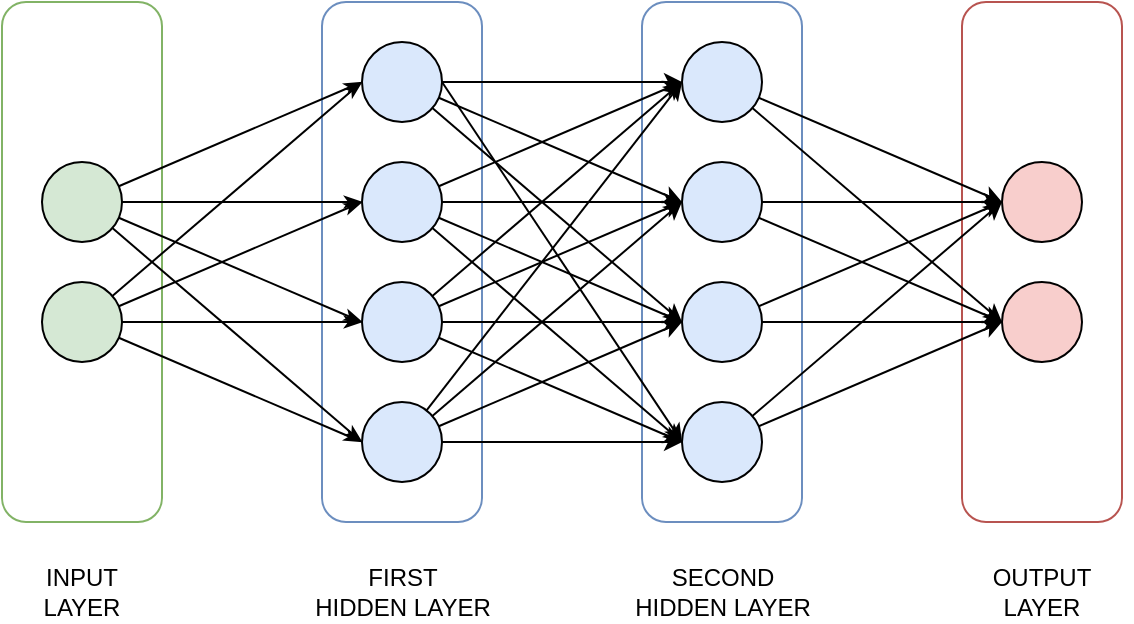 <mxfile version="16.5.2" type="device"><diagram id="3gE9OiraH21GJK8z_dfZ" name="Page-1"><mxGraphModel dx="1038" dy="513" grid="1" gridSize="10" guides="1" tooltips="1" connect="1" arrows="1" fold="1" page="1" pageScale="1" pageWidth="827" pageHeight="1169" math="0" shadow="0"><root><mxCell id="0"/><mxCell id="1" parent="0"/><mxCell id="aHfuixcdsUa5UXl1CN28-52" value="" style="rounded=1;whiteSpace=wrap;html=1;fillColor=none;strokeColor=#b85450;" parent="1" vertex="1"><mxGeometry x="620" y="80" width="80" height="260" as="geometry"/></mxCell><mxCell id="aHfuixcdsUa5UXl1CN28-51" value="" style="rounded=1;whiteSpace=wrap;html=1;fillColor=none;strokeColor=#6c8ebf;" parent="1" vertex="1"><mxGeometry x="460" y="80" width="80" height="260" as="geometry"/></mxCell><mxCell id="aHfuixcdsUa5UXl1CN28-50" value="" style="rounded=1;whiteSpace=wrap;html=1;fillColor=none;strokeColor=#6c8ebf;" parent="1" vertex="1"><mxGeometry x="300" y="80" width="80" height="260" as="geometry"/></mxCell><mxCell id="aHfuixcdsUa5UXl1CN28-49" value="" style="rounded=1;whiteSpace=wrap;html=1;fillColor=none;strokeColor=#82b366;" parent="1" vertex="1"><mxGeometry x="140" y="80" width="80" height="260" as="geometry"/></mxCell><mxCell id="aHfuixcdsUa5UXl1CN28-5" style="edgeStyle=orthogonalEdgeStyle;rounded=0;orthogonalLoop=1;jettySize=auto;html=1;entryX=0;entryY=0.5;entryDx=0;entryDy=0;endArrow=classicThin;endFill=1;" parent="1" source="aHfuixcdsUa5UXl1CN28-1" target="aHfuixcdsUa5UXl1CN28-6" edge="1"><mxGeometry relative="1" as="geometry"><mxPoint x="240" y="180" as="targetPoint"/></mxGeometry></mxCell><mxCell id="aHfuixcdsUa5UXl1CN28-24" style="rounded=0;orthogonalLoop=1;jettySize=auto;html=1;entryX=0;entryY=0.5;entryDx=0;entryDy=0;endArrow=classicThin;endFill=1;" parent="1" source="aHfuixcdsUa5UXl1CN28-1" target="aHfuixcdsUa5UXl1CN28-22" edge="1"><mxGeometry relative="1" as="geometry"/></mxCell><mxCell id="aHfuixcdsUa5UXl1CN28-25" style="edgeStyle=none;rounded=0;orthogonalLoop=1;jettySize=auto;html=1;entryX=0;entryY=0.5;entryDx=0;entryDy=0;endArrow=classicThin;endFill=1;" parent="1" source="aHfuixcdsUa5UXl1CN28-1" target="aHfuixcdsUa5UXl1CN28-14" edge="1"><mxGeometry relative="1" as="geometry"/></mxCell><mxCell id="aHfuixcdsUa5UXl1CN28-26" style="edgeStyle=none;rounded=0;orthogonalLoop=1;jettySize=auto;html=1;entryX=0;entryY=0.5;entryDx=0;entryDy=0;endArrow=classicThin;endFill=1;" parent="1" source="aHfuixcdsUa5UXl1CN28-1" target="aHfuixcdsUa5UXl1CN28-19" edge="1"><mxGeometry relative="1" as="geometry"/></mxCell><mxCell id="aHfuixcdsUa5UXl1CN28-1" value="" style="ellipse;whiteSpace=wrap;html=1;aspect=fixed;fillColor=#d5e8d4;strokeColor=#000000;" parent="1" vertex="1"><mxGeometry x="160" y="160" width="40" height="40" as="geometry"/></mxCell><mxCell id="aHfuixcdsUa5UXl1CN28-7" style="edgeStyle=orthogonalEdgeStyle;rounded=0;orthogonalLoop=1;jettySize=auto;html=1;entryX=0;entryY=0.5;entryDx=0;entryDy=0;endArrow=classic;endFill=1;" parent="1" source="aHfuixcdsUa5UXl1CN28-6" target="aHfuixcdsUa5UXl1CN28-8" edge="1"><mxGeometry relative="1" as="geometry"><mxPoint x="480" y="180" as="targetPoint"/></mxGeometry></mxCell><mxCell id="aHfuixcdsUa5UXl1CN28-33" style="edgeStyle=none;rounded=0;orthogonalLoop=1;jettySize=auto;html=1;entryX=0;entryY=0.5;entryDx=0;entryDy=0;endArrow=classic;endFill=1;" parent="1" source="aHfuixcdsUa5UXl1CN28-6" target="aHfuixcdsUa5UXl1CN28-23" edge="1"><mxGeometry relative="1" as="geometry"/></mxCell><mxCell id="aHfuixcdsUa5UXl1CN28-34" style="edgeStyle=none;rounded=0;orthogonalLoop=1;jettySize=auto;html=1;entryX=0;entryY=0.5;entryDx=0;entryDy=0;endArrow=classic;endFill=1;" parent="1" source="aHfuixcdsUa5UXl1CN28-6" target="aHfuixcdsUa5UXl1CN28-16" edge="1"><mxGeometry relative="1" as="geometry"/></mxCell><mxCell id="aHfuixcdsUa5UXl1CN28-35" style="edgeStyle=none;rounded=0;orthogonalLoop=1;jettySize=auto;html=1;entryX=0;entryY=0.5;entryDx=0;entryDy=0;endArrow=classic;endFill=1;" parent="1" source="aHfuixcdsUa5UXl1CN28-6" target="aHfuixcdsUa5UXl1CN28-20" edge="1"><mxGeometry relative="1" as="geometry"/></mxCell><mxCell id="aHfuixcdsUa5UXl1CN28-6" value="" style="ellipse;whiteSpace=wrap;html=1;aspect=fixed;fillColor=#dae8fc;strokeColor=#000000;" parent="1" vertex="1"><mxGeometry x="320" y="160" width="40" height="40" as="geometry"/></mxCell><mxCell id="aHfuixcdsUa5UXl1CN28-9" style="edgeStyle=orthogonalEdgeStyle;rounded=0;orthogonalLoop=1;jettySize=auto;html=1;entryX=0;entryY=0.5;entryDx=0;entryDy=0;" parent="1" source="aHfuixcdsUa5UXl1CN28-8" target="aHfuixcdsUa5UXl1CN28-10" edge="1"><mxGeometry relative="1" as="geometry"><mxPoint x="640" y="180" as="targetPoint"/></mxGeometry></mxCell><mxCell id="aHfuixcdsUa5UXl1CN28-45" style="edgeStyle=none;rounded=0;orthogonalLoop=1;jettySize=auto;html=1;entryX=0;entryY=0.5;entryDx=0;entryDy=0;" parent="1" source="aHfuixcdsUa5UXl1CN28-8" edge="1" target="aHfuixcdsUa5UXl1CN28-17"><mxGeometry relative="1" as="geometry"><mxPoint x="640" y="260" as="targetPoint"/></mxGeometry></mxCell><mxCell id="aHfuixcdsUa5UXl1CN28-8" value="" style="ellipse;whiteSpace=wrap;html=1;aspect=fixed;fillColor=#dae8fc;strokeColor=#000000;" parent="1" vertex="1"><mxGeometry x="480" y="160" width="40" height="40" as="geometry"/></mxCell><mxCell id="aHfuixcdsUa5UXl1CN28-10" value="" style="ellipse;whiteSpace=wrap;html=1;aspect=fixed;fillColor=#f8cecc;strokeColor=#000000;" parent="1" vertex="1"><mxGeometry x="640" y="160" width="40" height="40" as="geometry"/></mxCell><mxCell id="aHfuixcdsUa5UXl1CN28-11" style="edgeStyle=orthogonalEdgeStyle;rounded=0;orthogonalLoop=1;jettySize=auto;html=1;entryX=0;entryY=0.5;entryDx=0;entryDy=0;endArrow=classicThin;endFill=1;" parent="1" source="aHfuixcdsUa5UXl1CN28-12" target="aHfuixcdsUa5UXl1CN28-14" edge="1"><mxGeometry relative="1" as="geometry"><mxPoint x="240" y="260" as="targetPoint"/></mxGeometry></mxCell><mxCell id="aHfuixcdsUa5UXl1CN28-27" style="edgeStyle=none;rounded=0;orthogonalLoop=1;jettySize=auto;html=1;entryX=0;entryY=0.5;entryDx=0;entryDy=0;endArrow=classicThin;endFill=1;" parent="1" source="aHfuixcdsUa5UXl1CN28-12" target="aHfuixcdsUa5UXl1CN28-22" edge="1"><mxGeometry relative="1" as="geometry"/></mxCell><mxCell id="aHfuixcdsUa5UXl1CN28-28" style="edgeStyle=none;rounded=0;orthogonalLoop=1;jettySize=auto;html=1;entryX=0;entryY=0.5;entryDx=0;entryDy=0;endArrow=classicThin;endFill=1;" parent="1" source="aHfuixcdsUa5UXl1CN28-12" target="aHfuixcdsUa5UXl1CN28-6" edge="1"><mxGeometry relative="1" as="geometry"/></mxCell><mxCell id="aHfuixcdsUa5UXl1CN28-29" style="edgeStyle=none;rounded=0;orthogonalLoop=1;jettySize=auto;html=1;entryX=0;entryY=0.5;entryDx=0;entryDy=0;endArrow=classicThin;endFill=1;" parent="1" source="aHfuixcdsUa5UXl1CN28-12" target="aHfuixcdsUa5UXl1CN28-19" edge="1"><mxGeometry relative="1" as="geometry"/></mxCell><mxCell id="aHfuixcdsUa5UXl1CN28-12" value="" style="ellipse;whiteSpace=wrap;html=1;aspect=fixed;fillColor=#d5e8d4;strokeColor=#000000;" parent="1" vertex="1"><mxGeometry x="160" y="220" width="40" height="40" as="geometry"/></mxCell><mxCell id="aHfuixcdsUa5UXl1CN28-13" style="edgeStyle=orthogonalEdgeStyle;rounded=0;orthogonalLoop=1;jettySize=auto;html=1;entryX=0;entryY=0.5;entryDx=0;entryDy=0;endArrow=classic;endFill=1;" parent="1" source="aHfuixcdsUa5UXl1CN28-14" target="aHfuixcdsUa5UXl1CN28-16" edge="1"><mxGeometry relative="1" as="geometry"><mxPoint x="480" y="240" as="targetPoint"/></mxGeometry></mxCell><mxCell id="aHfuixcdsUa5UXl1CN28-36" style="edgeStyle=none;rounded=0;orthogonalLoop=1;jettySize=auto;html=1;entryX=0;entryY=0.5;entryDx=0;entryDy=0;endArrow=classic;endFill=1;" parent="1" source="aHfuixcdsUa5UXl1CN28-14" target="aHfuixcdsUa5UXl1CN28-23" edge="1"><mxGeometry relative="1" as="geometry"/></mxCell><mxCell id="aHfuixcdsUa5UXl1CN28-37" style="edgeStyle=none;rounded=0;orthogonalLoop=1;jettySize=auto;html=1;entryX=0;entryY=0.5;entryDx=0;entryDy=0;endArrow=classic;endFill=1;" parent="1" source="aHfuixcdsUa5UXl1CN28-14" target="aHfuixcdsUa5UXl1CN28-8" edge="1"><mxGeometry relative="1" as="geometry"/></mxCell><mxCell id="aHfuixcdsUa5UXl1CN28-38" style="edgeStyle=none;rounded=0;orthogonalLoop=1;jettySize=auto;html=1;entryX=0;entryY=0.5;entryDx=0;entryDy=0;endArrow=classic;endFill=1;" parent="1" source="aHfuixcdsUa5UXl1CN28-14" target="aHfuixcdsUa5UXl1CN28-20" edge="1"><mxGeometry relative="1" as="geometry"/></mxCell><mxCell id="aHfuixcdsUa5UXl1CN28-14" value="" style="ellipse;whiteSpace=wrap;html=1;aspect=fixed;fillColor=#dae8fc;strokeColor=#000000;" parent="1" vertex="1"><mxGeometry x="320" y="220" width="40" height="40" as="geometry"/></mxCell><mxCell id="aHfuixcdsUa5UXl1CN28-15" style="edgeStyle=orthogonalEdgeStyle;rounded=0;orthogonalLoop=1;jettySize=auto;html=1;entryX=0;entryY=0.5;entryDx=0;entryDy=0;" parent="1" source="aHfuixcdsUa5UXl1CN28-16" target="aHfuixcdsUa5UXl1CN28-17" edge="1"><mxGeometry relative="1" as="geometry"><mxPoint x="640" y="260" as="targetPoint"/></mxGeometry></mxCell><mxCell id="aHfuixcdsUa5UXl1CN28-47" style="edgeStyle=none;rounded=0;orthogonalLoop=1;jettySize=auto;html=1;entryX=0;entryY=0.5;entryDx=0;entryDy=0;" parent="1" source="aHfuixcdsUa5UXl1CN28-16" target="aHfuixcdsUa5UXl1CN28-10" edge="1"><mxGeometry relative="1" as="geometry"/></mxCell><mxCell id="aHfuixcdsUa5UXl1CN28-16" value="" style="ellipse;whiteSpace=wrap;html=1;aspect=fixed;fillColor=#dae8fc;strokeColor=#000000;" parent="1" vertex="1"><mxGeometry x="480" y="220" width="40" height="40" as="geometry"/></mxCell><mxCell id="aHfuixcdsUa5UXl1CN28-17" value="" style="ellipse;whiteSpace=wrap;html=1;aspect=fixed;fillColor=#f8cecc;strokeColor=#000000;" parent="1" vertex="1"><mxGeometry x="640" y="220" width="40" height="40" as="geometry"/></mxCell><mxCell id="aHfuixcdsUa5UXl1CN28-18" style="edgeStyle=orthogonalEdgeStyle;rounded=0;orthogonalLoop=1;jettySize=auto;html=1;entryX=0;entryY=0.5;entryDx=0;entryDy=0;endArrow=classic;endFill=1;" parent="1" source="aHfuixcdsUa5UXl1CN28-19" target="aHfuixcdsUa5UXl1CN28-20" edge="1"><mxGeometry relative="1" as="geometry"><mxPoint x="480" y="300" as="targetPoint"/></mxGeometry></mxCell><mxCell id="aHfuixcdsUa5UXl1CN28-39" style="edgeStyle=none;rounded=0;orthogonalLoop=1;jettySize=auto;html=1;entryX=0;entryY=0.5;entryDx=0;entryDy=0;endArrow=classic;endFill=1;" parent="1" source="aHfuixcdsUa5UXl1CN28-19" target="aHfuixcdsUa5UXl1CN28-23" edge="1"><mxGeometry relative="1" as="geometry"/></mxCell><mxCell id="aHfuixcdsUa5UXl1CN28-40" style="edgeStyle=none;rounded=0;orthogonalLoop=1;jettySize=auto;html=1;entryX=0;entryY=0.5;entryDx=0;entryDy=0;endArrow=classic;endFill=1;" parent="1" source="aHfuixcdsUa5UXl1CN28-19" target="aHfuixcdsUa5UXl1CN28-8" edge="1"><mxGeometry relative="1" as="geometry"/></mxCell><mxCell id="aHfuixcdsUa5UXl1CN28-41" style="edgeStyle=none;rounded=0;orthogonalLoop=1;jettySize=auto;html=1;entryX=0;entryY=0.5;entryDx=0;entryDy=0;endArrow=classic;endFill=1;" parent="1" source="aHfuixcdsUa5UXl1CN28-19" target="aHfuixcdsUa5UXl1CN28-16" edge="1"><mxGeometry relative="1" as="geometry"/></mxCell><mxCell id="aHfuixcdsUa5UXl1CN28-19" value="" style="ellipse;whiteSpace=wrap;html=1;aspect=fixed;fillColor=#dae8fc;strokeColor=#000000;" parent="1" vertex="1"><mxGeometry x="320" y="280" width="40" height="40" as="geometry"/></mxCell><mxCell id="aHfuixcdsUa5UXl1CN28-46" style="edgeStyle=none;rounded=0;orthogonalLoop=1;jettySize=auto;html=1;entryX=0;entryY=0.5;entryDx=0;entryDy=0;" parent="1" source="aHfuixcdsUa5UXl1CN28-20" target="aHfuixcdsUa5UXl1CN28-17" edge="1"><mxGeometry relative="1" as="geometry"/></mxCell><mxCell id="aHfuixcdsUa5UXl1CN28-48" style="edgeStyle=none;rounded=0;orthogonalLoop=1;jettySize=auto;html=1;entryX=0;entryY=0.5;entryDx=0;entryDy=0;" parent="1" source="aHfuixcdsUa5UXl1CN28-20" target="aHfuixcdsUa5UXl1CN28-10" edge="1"><mxGeometry relative="1" as="geometry"/></mxCell><mxCell id="aHfuixcdsUa5UXl1CN28-20" value="" style="ellipse;whiteSpace=wrap;html=1;aspect=fixed;fillColor=#dae8fc;strokeColor=#000000;" parent="1" vertex="1"><mxGeometry x="480" y="280" width="40" height="40" as="geometry"/></mxCell><mxCell id="aHfuixcdsUa5UXl1CN28-21" style="edgeStyle=orthogonalEdgeStyle;rounded=0;orthogonalLoop=1;jettySize=auto;html=1;entryX=0;entryY=0.5;entryDx=0;entryDy=0;endArrow=classic;endFill=1;" parent="1" source="aHfuixcdsUa5UXl1CN28-22" target="aHfuixcdsUa5UXl1CN28-23" edge="1"><mxGeometry relative="1" as="geometry"><mxPoint x="480" y="120" as="targetPoint"/></mxGeometry></mxCell><mxCell id="aHfuixcdsUa5UXl1CN28-30" style="edgeStyle=none;rounded=0;orthogonalLoop=1;jettySize=auto;html=1;entryX=0;entryY=0.5;entryDx=0;entryDy=0;endArrow=classic;endFill=1;" parent="1" source="aHfuixcdsUa5UXl1CN28-22" target="aHfuixcdsUa5UXl1CN28-8" edge="1"><mxGeometry relative="1" as="geometry"/></mxCell><mxCell id="aHfuixcdsUa5UXl1CN28-31" style="edgeStyle=none;rounded=0;orthogonalLoop=1;jettySize=auto;html=1;entryX=0;entryY=0.5;entryDx=0;entryDy=0;endArrow=classic;endFill=1;" parent="1" source="aHfuixcdsUa5UXl1CN28-22" target="aHfuixcdsUa5UXl1CN28-16" edge="1"><mxGeometry relative="1" as="geometry"/></mxCell><mxCell id="aHfuixcdsUa5UXl1CN28-32" style="edgeStyle=none;rounded=0;orthogonalLoop=1;jettySize=auto;html=1;exitX=1;exitY=0.5;exitDx=0;exitDy=0;entryX=0;entryY=0.5;entryDx=0;entryDy=0;endArrow=classic;endFill=1;" parent="1" source="aHfuixcdsUa5UXl1CN28-22" target="aHfuixcdsUa5UXl1CN28-20" edge="1"><mxGeometry relative="1" as="geometry"/></mxCell><mxCell id="aHfuixcdsUa5UXl1CN28-22" value="" style="ellipse;whiteSpace=wrap;html=1;aspect=fixed;fillColor=#dae8fc;strokeColor=#000000;" parent="1" vertex="1"><mxGeometry x="320" y="100" width="40" height="40" as="geometry"/></mxCell><mxCell id="aHfuixcdsUa5UXl1CN28-43" style="edgeStyle=none;rounded=0;orthogonalLoop=1;jettySize=auto;html=1;entryX=0;entryY=0.5;entryDx=0;entryDy=0;" parent="1" source="aHfuixcdsUa5UXl1CN28-23" target="aHfuixcdsUa5UXl1CN28-10" edge="1"><mxGeometry relative="1" as="geometry"/></mxCell><mxCell id="aHfuixcdsUa5UXl1CN28-44" style="edgeStyle=none;rounded=0;orthogonalLoop=1;jettySize=auto;html=1;entryX=0;entryY=0.5;entryDx=0;entryDy=0;" parent="1" source="aHfuixcdsUa5UXl1CN28-23" target="aHfuixcdsUa5UXl1CN28-17" edge="1"><mxGeometry relative="1" as="geometry"/></mxCell><mxCell id="aHfuixcdsUa5UXl1CN28-23" value="" style="ellipse;whiteSpace=wrap;html=1;aspect=fixed;fillColor=#dae8fc;strokeColor=#000000;" parent="1" vertex="1"><mxGeometry x="480" y="100" width="40" height="40" as="geometry"/></mxCell><mxCell id="aHfuixcdsUa5UXl1CN28-53" value="INPUT LAYER" style="text;html=1;strokeColor=none;fillColor=none;align=center;verticalAlign=middle;whiteSpace=wrap;rounded=0;" parent="1" vertex="1"><mxGeometry x="145" y="360" width="70" height="30" as="geometry"/></mxCell><mxCell id="aHfuixcdsUa5UXl1CN28-54" value="FIRST &lt;br&gt;HIDDEN LAYER" style="text;html=1;strokeColor=none;fillColor=none;align=center;verticalAlign=middle;whiteSpace=wrap;rounded=0;" parent="1" vertex="1"><mxGeometry x="292.5" y="360" width="95" height="30" as="geometry"/></mxCell><mxCell id="aHfuixcdsUa5UXl1CN28-55" value="SECOND&lt;br&gt;HIDDEN LAYER" style="text;html=1;strokeColor=none;fillColor=none;align=center;verticalAlign=middle;whiteSpace=wrap;rounded=0;" parent="1" vertex="1"><mxGeometry x="452.5" y="360" width="95" height="30" as="geometry"/></mxCell><mxCell id="aHfuixcdsUa5UXl1CN28-56" value="OUTPUT LAYER" style="text;html=1;strokeColor=none;fillColor=none;align=center;verticalAlign=middle;whiteSpace=wrap;rounded=0;" parent="1" vertex="1"><mxGeometry x="615" y="360" width="90" height="30" as="geometry"/></mxCell></root></mxGraphModel></diagram></mxfile>